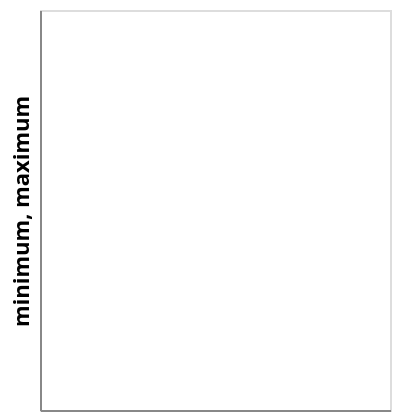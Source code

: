 {
  "$schema": "https://vega.github.io/schema/vega-lite/v5.json",
  "description": "Vega-Lite spec for FieldKit range charts.",
  "transform": [
    {
      "bin": { "maxbins": 20 },
      "field": "time",
      "as": "bin_time"
    },
    {
      "aggregate": [
        { "op": "min", "field": "value", "as": "minimum" },
        { "op": "max", "field": "value", "as": "maximum" }
      ],
      "groupby": ["bin_time", "bin_time_end"]
    },
    {
      "window": [
        { "op": "lead", "field": "bin_time_end", "as": "lead_bin_time_end" }
      ]
    }
  ],
  "width": "container",
  "encoding": {
    "x": {
      "field": "bin_time",
      "type": "temporal",
      "axis": {
        "formatType": "time",
        "format": "%Y-%m-%d"
      },
      "title": null
    },
    "x2": {
      "field": "bin_time_end",
      "type": "temporal"
    },
    "y": {
      "field": "minimum",
      "type": "quantitative",
      "scale": { "zero": false }
    },
    "y2": { "field": "maximum" },
    "tooltip": [
      { "field": "maximum", "formatType": "number", "format": ".3" },
      { "field": "minimum", "formatType": "number", "format": ".3" }
    ]
  },
  "layer": [
    {
      "layer": [
        {
          "mark": {
            "type": "area",
            "tooltip": false,
            "interpolate": "step-after",
            "color": {
              "x1": 1,
              "x2": 1,
              "y1": 1,
              "y2": 0,
              "gradient": "linear",
              "stops": [
                { "offset": 0, "color": "#000004" },
                { "offset": 0.1, "color": "#170C3A" },
                { "offset": 0.2, "color": "#420A68" },
                { "offset": 0.3, "color": "#6B186E" },
                { "offset": 0.4, "color": "#932667" },
                { "offset": 0.5, "color": "#BB3754" },
                { "offset": 0.6, "color": "#DD513A" },
                { "offset": 0.7, "color": "#F3771A" },
                { "offset": 0.8, "color": "#FCA50A" },
                { "offset": 0.9, "color": "#F6D645" },
                { "offset": 1, "color": "#FCFFA4" }
              ]
            },
            "strokeWidth": 1,
            "stroke": "#ffffff"
          }
        }
      ]
    },
    {
      "layer": [
        {
          "encoding": {
            "x": { "field": "bin_time_end", "type": "temporal" },
            "x2": { "field": "lead_bin_time_end", "type": "temporal" }
          },
          "mark": {
            "type": "area",
            "tooltip": false,
            "interpolate": "step-before",
            "color": {
              "x1": 1,
              "x2": 1,
              "y1": 1,
              "y2": 0,
              "gradient": "linear",
              "stops": [
                { "offset": 0, "color": "#000004" },
                { "offset": 0.1, "color": "#170C3A" },
                { "offset": 0.2, "color": "#420A68" },
                { "offset": 0.3, "color": "#6B186E" },
                { "offset": 0.4, "color": "#932667" },
                { "offset": 0.5, "color": "#BB3754" },
                { "offset": 0.6, "color": "#DD513A" },
                { "offset": 0.7, "color": "#F3771A" },
                { "offset": 0.8, "color": "#FCA50A" },
                { "offset": 0.9, "color": "#F6D645" },
                { "offset": 1, "color": "#FCFFA4" }
              ]
            },
            "strokeWidth": 1,
            "stroke": "#ffffff"
          }
        }
      ]
    },
    {
      "layer": [
        {
          "encoding": {
            "tooltip": [
              { "field": "maximum", "formatType": "number", "format": ".3" },
              { "field": "minimum", "formatType": "number", "format": ".3" }
            ]
          },
          "mark": {
            "type": "bar",
            "tooltip": true,
            "fillOpacity": 0,
            "strokeWidth": 1,
            "stroke": "#ffffff"
          }
        }
      ]
    }
  ]
}
